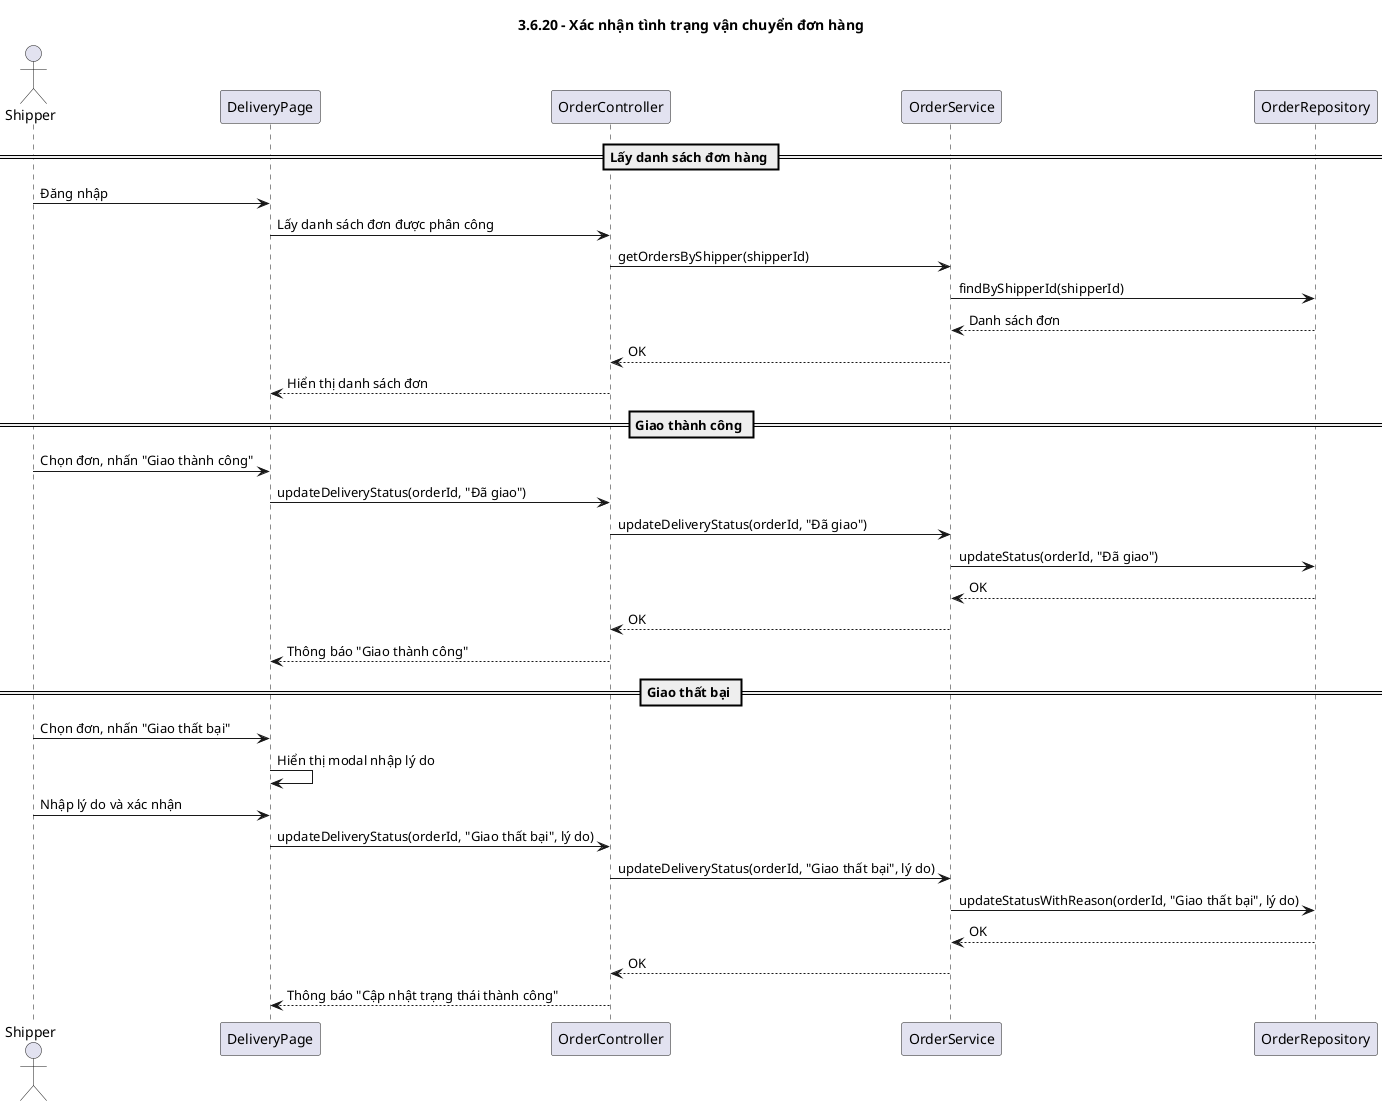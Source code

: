 @startuml
title 3.6.20 - Xác nhận tình trạng vận chuyển đơn hàng

actor Shipper
participant "DeliveryPage" as DP
participant "OrderController" as OC
participant "OrderService" as OS
participant "OrderRepository" as OR

== Lấy danh sách đơn hàng ==
Shipper -> DP: Đăng nhập
DP -> OC: Lấy danh sách đơn được phân công
OC -> OS: getOrdersByShipper(shipperId)
OS -> OR: findByShipperId(shipperId)
OR --> OS: Danh sách đơn
OS --> OC: OK
OC --> DP: Hiển thị danh sách đơn

== Giao thành công ==
Shipper -> DP: Chọn đơn, nhấn "Giao thành công"
DP -> OC: updateDeliveryStatus(orderId, "Đã giao")
OC -> OS: updateDeliveryStatus(orderId, "Đã giao")
OS -> OR: updateStatus(orderId, "Đã giao")
OR --> OS: OK
OS --> OC: OK
OC --> DP: Thông báo "Giao thành công"

== Giao thất bại ==
Shipper -> DP: Chọn đơn, nhấn "Giao thất bại"
DP -> DP: Hiển thị modal nhập lý do
Shipper -> DP: Nhập lý do và xác nhận
DP -> OC: updateDeliveryStatus(orderId, "Giao thất bại", lý do)
OC -> OS: updateDeliveryStatus(orderId, "Giao thất bại", lý do)
OS -> OR: updateStatusWithReason(orderId, "Giao thất bại", lý do)
OR --> OS: OK
OS --> OC: OK
OC --> DP: Thông báo "Cập nhật trạng thái thành công"

@enduml
